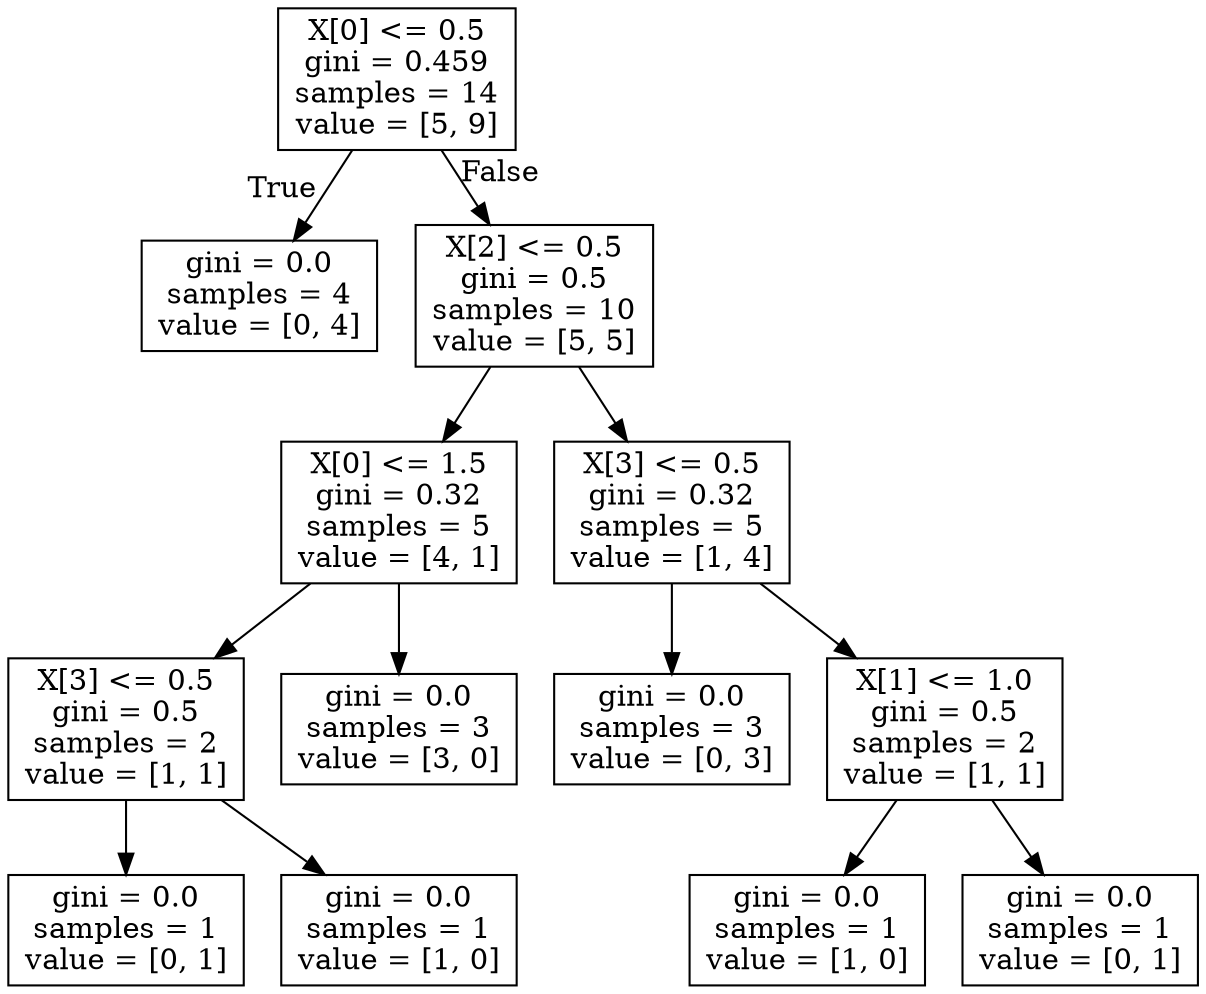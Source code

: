 digraph Tree {
node [shape=box] ;
0 [label="X[0] <= 0.5\ngini = 0.459\nsamples = 14\nvalue = [5, 9]"] ;
1 [label="gini = 0.0\nsamples = 4\nvalue = [0, 4]"] ;
0 -> 1 [labeldistance=2.5, labelangle=45, headlabel="True"] ;
2 [label="X[2] <= 0.5\ngini = 0.5\nsamples = 10\nvalue = [5, 5]"] ;
0 -> 2 [labeldistance=2.5, labelangle=-45, headlabel="False"] ;
3 [label="X[0] <= 1.5\ngini = 0.32\nsamples = 5\nvalue = [4, 1]"] ;
2 -> 3 ;
4 [label="X[3] <= 0.5\ngini = 0.5\nsamples = 2\nvalue = [1, 1]"] ;
3 -> 4 ;
5 [label="gini = 0.0\nsamples = 1\nvalue = [0, 1]"] ;
4 -> 5 ;
6 [label="gini = 0.0\nsamples = 1\nvalue = [1, 0]"] ;
4 -> 6 ;
7 [label="gini = 0.0\nsamples = 3\nvalue = [3, 0]"] ;
3 -> 7 ;
8 [label="X[3] <= 0.5\ngini = 0.32\nsamples = 5\nvalue = [1, 4]"] ;
2 -> 8 ;
9 [label="gini = 0.0\nsamples = 3\nvalue = [0, 3]"] ;
8 -> 9 ;
10 [label="X[1] <= 1.0\ngini = 0.5\nsamples = 2\nvalue = [1, 1]"] ;
8 -> 10 ;
11 [label="gini = 0.0\nsamples = 1\nvalue = [1, 0]"] ;
10 -> 11 ;
12 [label="gini = 0.0\nsamples = 1\nvalue = [0, 1]"] ;
10 -> 12 ;
}